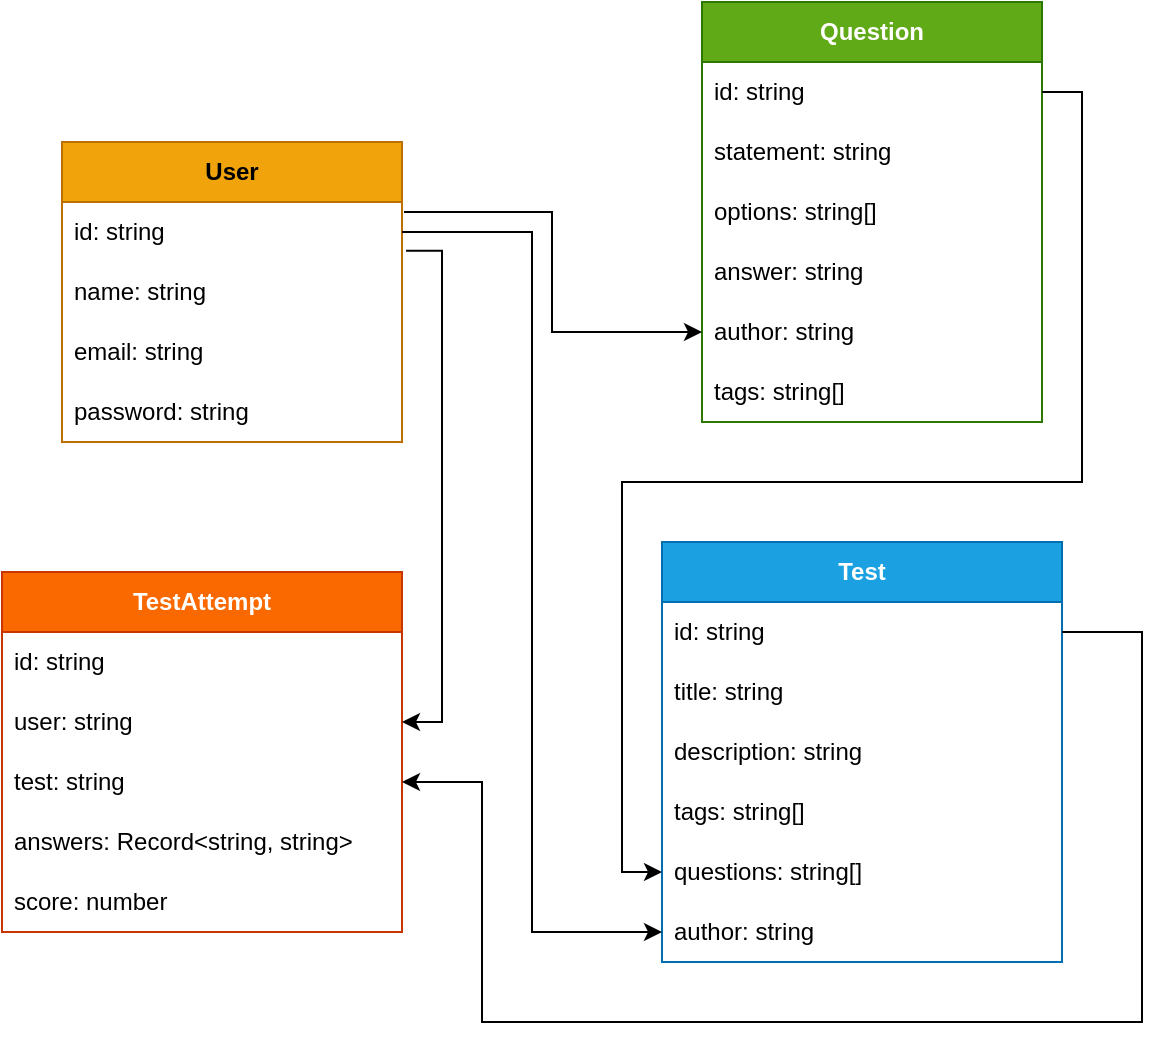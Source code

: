 <mxfile version="22.1.3" type="device">
  <diagram name="Page-1" id="r1zWd03VzYowbkVJn3IR">
    <mxGraphModel dx="1035" dy="528" grid="1" gridSize="10" guides="1" tooltips="1" connect="1" arrows="1" fold="1" page="1" pageScale="1" pageWidth="827" pageHeight="1169" math="0" shadow="0">
      <root>
        <mxCell id="0" />
        <mxCell id="1" parent="0" />
        <mxCell id="O04mcPVEYieJma_Y8gpt-12" value="&lt;b&gt;Question&lt;/b&gt;" style="swimlane;fontStyle=0;childLayout=stackLayout;horizontal=1;startSize=30;horizontalStack=0;resizeParent=1;resizeParentMax=0;resizeLast=0;collapsible=1;marginBottom=0;whiteSpace=wrap;html=1;fillColor=#60a917;strokeColor=#2D7600;fontColor=#ffffff;" parent="1" vertex="1">
          <mxGeometry x="380" y="10" width="170" height="210" as="geometry">
            <mxRectangle x="340" y="210" width="60" height="30" as="alternateBounds" />
          </mxGeometry>
        </mxCell>
        <mxCell id="O04mcPVEYieJma_Y8gpt-16" value="id: string" style="text;strokeColor=none;fillColor=none;align=left;verticalAlign=middle;spacingLeft=4;spacingRight=4;overflow=hidden;points=[[0,0.5],[1,0.5]];portConstraint=eastwest;rotatable=0;whiteSpace=wrap;html=1;" parent="O04mcPVEYieJma_Y8gpt-12" vertex="1">
          <mxGeometry y="30" width="170" height="30" as="geometry" />
        </mxCell>
        <mxCell id="O04mcPVEYieJma_Y8gpt-13" value="statement: string" style="text;strokeColor=none;fillColor=none;align=left;verticalAlign=middle;spacingLeft=4;spacingRight=4;overflow=hidden;points=[[0,0.5],[1,0.5]];portConstraint=eastwest;rotatable=0;whiteSpace=wrap;html=1;" parent="O04mcPVEYieJma_Y8gpt-12" vertex="1">
          <mxGeometry y="60" width="170" height="30" as="geometry" />
        </mxCell>
        <mxCell id="O04mcPVEYieJma_Y8gpt-14" value="options: string[]" style="text;strokeColor=none;fillColor=none;align=left;verticalAlign=middle;spacingLeft=4;spacingRight=4;overflow=hidden;points=[[0,0.5],[1,0.5]];portConstraint=eastwest;rotatable=0;whiteSpace=wrap;html=1;" parent="O04mcPVEYieJma_Y8gpt-12" vertex="1">
          <mxGeometry y="90" width="170" height="30" as="geometry" />
        </mxCell>
        <mxCell id="O04mcPVEYieJma_Y8gpt-15" value="&lt;div&gt;answer: string&lt;/div&gt;" style="text;strokeColor=none;fillColor=none;align=left;verticalAlign=middle;spacingLeft=4;spacingRight=4;overflow=hidden;points=[[0,0.5],[1,0.5]];portConstraint=eastwest;rotatable=0;whiteSpace=wrap;html=1;" parent="O04mcPVEYieJma_Y8gpt-12" vertex="1">
          <mxGeometry y="120" width="170" height="30" as="geometry" />
        </mxCell>
        <mxCell id="O04mcPVEYieJma_Y8gpt-32" value="author: string" style="text;strokeColor=none;fillColor=none;align=left;verticalAlign=middle;spacingLeft=4;spacingRight=4;overflow=hidden;points=[[0,0.5],[1,0.5]];portConstraint=eastwest;rotatable=0;whiteSpace=wrap;html=1;" parent="O04mcPVEYieJma_Y8gpt-12" vertex="1">
          <mxGeometry y="150" width="170" height="30" as="geometry" />
        </mxCell>
        <mxCell id="O04mcPVEYieJma_Y8gpt-39" value="tags: string[]" style="text;strokeColor=none;fillColor=none;align=left;verticalAlign=middle;spacingLeft=4;spacingRight=4;overflow=hidden;points=[[0,0.5],[1,0.5]];portConstraint=eastwest;rotatable=0;whiteSpace=wrap;html=1;" parent="O04mcPVEYieJma_Y8gpt-12" vertex="1">
          <mxGeometry y="180" width="170" height="30" as="geometry" />
        </mxCell>
        <mxCell id="O04mcPVEYieJma_Y8gpt-17" value="&lt;b&gt;Test&lt;/b&gt;" style="swimlane;fontStyle=0;childLayout=stackLayout;horizontal=1;startSize=30;horizontalStack=0;resizeParent=1;resizeParentMax=0;resizeLast=0;collapsible=1;marginBottom=0;whiteSpace=wrap;html=1;fillColor=#1ba1e2;fontColor=#ffffff;strokeColor=#006EAF;" parent="1" vertex="1">
          <mxGeometry x="360" y="280" width="200" height="210" as="geometry">
            <mxRectangle x="340" y="210" width="60" height="30" as="alternateBounds" />
          </mxGeometry>
        </mxCell>
        <mxCell id="O04mcPVEYieJma_Y8gpt-18" value="id: string" style="text;strokeColor=none;fillColor=none;align=left;verticalAlign=middle;spacingLeft=4;spacingRight=4;overflow=hidden;points=[[0,0.5],[1,0.5]];portConstraint=eastwest;rotatable=0;whiteSpace=wrap;html=1;" parent="O04mcPVEYieJma_Y8gpt-17" vertex="1">
          <mxGeometry y="30" width="200" height="30" as="geometry" />
        </mxCell>
        <mxCell id="O04mcPVEYieJma_Y8gpt-36" value="title: string" style="text;strokeColor=none;fillColor=none;align=left;verticalAlign=middle;spacingLeft=4;spacingRight=4;overflow=hidden;points=[[0,0.5],[1,0.5]];portConstraint=eastwest;rotatable=0;whiteSpace=wrap;html=1;" parent="O04mcPVEYieJma_Y8gpt-17" vertex="1">
          <mxGeometry y="60" width="200" height="30" as="geometry" />
        </mxCell>
        <mxCell id="O04mcPVEYieJma_Y8gpt-37" value="description: string" style="text;strokeColor=none;fillColor=none;align=left;verticalAlign=middle;spacingLeft=4;spacingRight=4;overflow=hidden;points=[[0,0.5],[1,0.5]];portConstraint=eastwest;rotatable=0;whiteSpace=wrap;html=1;" parent="O04mcPVEYieJma_Y8gpt-17" vertex="1">
          <mxGeometry y="90" width="200" height="30" as="geometry" />
        </mxCell>
        <mxCell id="O04mcPVEYieJma_Y8gpt-38" value="tags: string[]" style="text;strokeColor=none;fillColor=none;align=left;verticalAlign=middle;spacingLeft=4;spacingRight=4;overflow=hidden;points=[[0,0.5],[1,0.5]];portConstraint=eastwest;rotatable=0;whiteSpace=wrap;html=1;" parent="O04mcPVEYieJma_Y8gpt-17" vertex="1">
          <mxGeometry y="120" width="200" height="30" as="geometry" />
        </mxCell>
        <mxCell id="O04mcPVEYieJma_Y8gpt-19" value="questions: string[]" style="text;strokeColor=none;fillColor=none;align=left;verticalAlign=middle;spacingLeft=4;spacingRight=4;overflow=hidden;points=[[0,0.5],[1,0.5]];portConstraint=eastwest;rotatable=0;whiteSpace=wrap;html=1;" parent="O04mcPVEYieJma_Y8gpt-17" vertex="1">
          <mxGeometry y="150" width="200" height="30" as="geometry" />
        </mxCell>
        <mxCell id="O04mcPVEYieJma_Y8gpt-20" value="author: string" style="text;strokeColor=none;fillColor=none;align=left;verticalAlign=middle;spacingLeft=4;spacingRight=4;overflow=hidden;points=[[0,0.5],[1,0.5]];portConstraint=eastwest;rotatable=0;whiteSpace=wrap;html=1;" parent="O04mcPVEYieJma_Y8gpt-17" vertex="1">
          <mxGeometry y="180" width="200" height="30" as="geometry" />
        </mxCell>
        <mxCell id="O04mcPVEYieJma_Y8gpt-22" value="&lt;b&gt;&lt;font color=&quot;#ffffff&quot;&gt;TestAttempt&lt;/font&gt;&lt;/b&gt;" style="swimlane;fontStyle=0;childLayout=stackLayout;horizontal=1;startSize=30;horizontalStack=0;resizeParent=1;resizeParentMax=0;resizeLast=0;collapsible=1;marginBottom=0;whiteSpace=wrap;html=1;fillColor=#fa6800;strokeColor=#C73500;fontColor=#000000;" parent="1" vertex="1">
          <mxGeometry x="30" y="295" width="200" height="180" as="geometry">
            <mxRectangle x="340" y="210" width="60" height="30" as="alternateBounds" />
          </mxGeometry>
        </mxCell>
        <mxCell id="O04mcPVEYieJma_Y8gpt-23" value="id: string" style="text;strokeColor=none;fillColor=none;align=left;verticalAlign=middle;spacingLeft=4;spacingRight=4;overflow=hidden;points=[[0,0.5],[1,0.5]];portConstraint=eastwest;rotatable=0;whiteSpace=wrap;html=1;" parent="O04mcPVEYieJma_Y8gpt-22" vertex="1">
          <mxGeometry y="30" width="200" height="30" as="geometry" />
        </mxCell>
        <mxCell id="O04mcPVEYieJma_Y8gpt-42" value="user: string" style="text;strokeColor=none;fillColor=none;align=left;verticalAlign=middle;spacingLeft=4;spacingRight=4;overflow=hidden;points=[[0,0.5],[1,0.5]];portConstraint=eastwest;rotatable=0;whiteSpace=wrap;html=1;" parent="O04mcPVEYieJma_Y8gpt-22" vertex="1">
          <mxGeometry y="60" width="200" height="30" as="geometry" />
        </mxCell>
        <mxCell id="O04mcPVEYieJma_Y8gpt-24" value="test: string" style="text;strokeColor=none;fillColor=none;align=left;verticalAlign=middle;spacingLeft=4;spacingRight=4;overflow=hidden;points=[[0,0.5],[1,0.5]];portConstraint=eastwest;rotatable=0;whiteSpace=wrap;html=1;" parent="O04mcPVEYieJma_Y8gpt-22" vertex="1">
          <mxGeometry y="90" width="200" height="30" as="geometry" />
        </mxCell>
        <mxCell id="O04mcPVEYieJma_Y8gpt-25" value="answers: Record&amp;lt;string, string&amp;gt;" style="text;strokeColor=none;fillColor=none;align=left;verticalAlign=middle;spacingLeft=4;spacingRight=4;overflow=hidden;points=[[0,0.5],[1,0.5]];portConstraint=eastwest;rotatable=0;whiteSpace=wrap;html=1;" parent="O04mcPVEYieJma_Y8gpt-22" vertex="1">
          <mxGeometry y="120" width="200" height="30" as="geometry" />
        </mxCell>
        <mxCell id="O04mcPVEYieJma_Y8gpt-43" value="score: number" style="text;strokeColor=none;fillColor=none;align=left;verticalAlign=middle;spacingLeft=4;spacingRight=4;overflow=hidden;points=[[0,0.5],[1,0.5]];portConstraint=eastwest;rotatable=0;whiteSpace=wrap;html=1;" parent="O04mcPVEYieJma_Y8gpt-22" vertex="1">
          <mxGeometry y="150" width="200" height="30" as="geometry" />
        </mxCell>
        <mxCell id="O04mcPVEYieJma_Y8gpt-27" value="&lt;b&gt;User&lt;/b&gt;" style="swimlane;fontStyle=0;childLayout=stackLayout;horizontal=1;startSize=30;horizontalStack=0;resizeParent=1;resizeParentMax=0;resizeLast=0;collapsible=1;marginBottom=0;whiteSpace=wrap;html=1;fillColor=#f0a30a;strokeColor=#BD7000;fontColor=#000000;" parent="1" vertex="1">
          <mxGeometry x="60" y="80" width="170" height="150" as="geometry">
            <mxRectangle x="340" y="210" width="60" height="30" as="alternateBounds" />
          </mxGeometry>
        </mxCell>
        <mxCell id="O04mcPVEYieJma_Y8gpt-28" value="id: string" style="text;strokeColor=none;fillColor=none;align=left;verticalAlign=middle;spacingLeft=4;spacingRight=4;overflow=hidden;points=[[0,0.5],[1,0.5]];portConstraint=eastwest;rotatable=0;whiteSpace=wrap;html=1;" parent="O04mcPVEYieJma_Y8gpt-27" vertex="1">
          <mxGeometry y="30" width="170" height="30" as="geometry" />
        </mxCell>
        <mxCell id="O04mcPVEYieJma_Y8gpt-31" value="name: string" style="text;strokeColor=none;fillColor=none;align=left;verticalAlign=middle;spacingLeft=4;spacingRight=4;overflow=hidden;points=[[0,0.5],[1,0.5]];portConstraint=eastwest;rotatable=0;whiteSpace=wrap;html=1;" parent="O04mcPVEYieJma_Y8gpt-27" vertex="1">
          <mxGeometry y="60" width="170" height="30" as="geometry" />
        </mxCell>
        <mxCell id="O04mcPVEYieJma_Y8gpt-29" value="email: string" style="text;strokeColor=none;fillColor=none;align=left;verticalAlign=middle;spacingLeft=4;spacingRight=4;overflow=hidden;points=[[0,0.5],[1,0.5]];portConstraint=eastwest;rotatable=0;whiteSpace=wrap;html=1;" parent="O04mcPVEYieJma_Y8gpt-27" vertex="1">
          <mxGeometry y="90" width="170" height="30" as="geometry" />
        </mxCell>
        <mxCell id="O04mcPVEYieJma_Y8gpt-30" value="password: string" style="text;strokeColor=none;fillColor=none;align=left;verticalAlign=middle;spacingLeft=4;spacingRight=4;overflow=hidden;points=[[0,0.5],[1,0.5]];portConstraint=eastwest;rotatable=0;whiteSpace=wrap;html=1;" parent="O04mcPVEYieJma_Y8gpt-27" vertex="1">
          <mxGeometry y="120" width="170" height="30" as="geometry" />
        </mxCell>
        <mxCell id="O04mcPVEYieJma_Y8gpt-33" style="edgeStyle=orthogonalEdgeStyle;rounded=0;orthogonalLoop=1;jettySize=auto;html=1;exitX=1.006;exitY=0.167;exitDx=0;exitDy=0;entryX=0;entryY=0.5;entryDx=0;entryDy=0;exitPerimeter=0;" parent="1" source="O04mcPVEYieJma_Y8gpt-28" target="O04mcPVEYieJma_Y8gpt-32" edge="1">
          <mxGeometry relative="1" as="geometry" />
        </mxCell>
        <mxCell id="O04mcPVEYieJma_Y8gpt-34" style="edgeStyle=orthogonalEdgeStyle;rounded=0;orthogonalLoop=1;jettySize=auto;html=1;exitX=1;exitY=0.5;exitDx=0;exitDy=0;entryX=0;entryY=0.5;entryDx=0;entryDy=0;" parent="1" source="O04mcPVEYieJma_Y8gpt-28" target="O04mcPVEYieJma_Y8gpt-20" edge="1">
          <mxGeometry relative="1" as="geometry" />
        </mxCell>
        <mxCell id="O04mcPVEYieJma_Y8gpt-35" style="edgeStyle=orthogonalEdgeStyle;rounded=0;orthogonalLoop=1;jettySize=auto;html=1;exitX=1;exitY=0.5;exitDx=0;exitDy=0;entryX=0;entryY=0.5;entryDx=0;entryDy=0;" parent="1" source="O04mcPVEYieJma_Y8gpt-16" target="O04mcPVEYieJma_Y8gpt-19" edge="1">
          <mxGeometry relative="1" as="geometry" />
        </mxCell>
        <mxCell id="O04mcPVEYieJma_Y8gpt-44" style="edgeStyle=orthogonalEdgeStyle;rounded=0;orthogonalLoop=1;jettySize=auto;html=1;exitX=1.012;exitY=0.812;exitDx=0;exitDy=0;entryX=1;entryY=0.5;entryDx=0;entryDy=0;exitPerimeter=0;" parent="1" source="O04mcPVEYieJma_Y8gpt-28" target="O04mcPVEYieJma_Y8gpt-42" edge="1">
          <mxGeometry relative="1" as="geometry">
            <Array as="points">
              <mxPoint x="250" y="134" />
              <mxPoint x="250" y="370" />
            </Array>
          </mxGeometry>
        </mxCell>
        <mxCell id="O04mcPVEYieJma_Y8gpt-45" style="edgeStyle=orthogonalEdgeStyle;rounded=0;orthogonalLoop=1;jettySize=auto;html=1;exitX=1;exitY=0.5;exitDx=0;exitDy=0;entryX=1;entryY=0.5;entryDx=0;entryDy=0;" parent="1" source="O04mcPVEYieJma_Y8gpt-18" target="O04mcPVEYieJma_Y8gpt-24" edge="1">
          <mxGeometry relative="1" as="geometry">
            <Array as="points">
              <mxPoint x="600" y="325" />
              <mxPoint x="600" y="520" />
              <mxPoint x="270" y="520" />
              <mxPoint x="270" y="400" />
            </Array>
          </mxGeometry>
        </mxCell>
      </root>
    </mxGraphModel>
  </diagram>
</mxfile>
